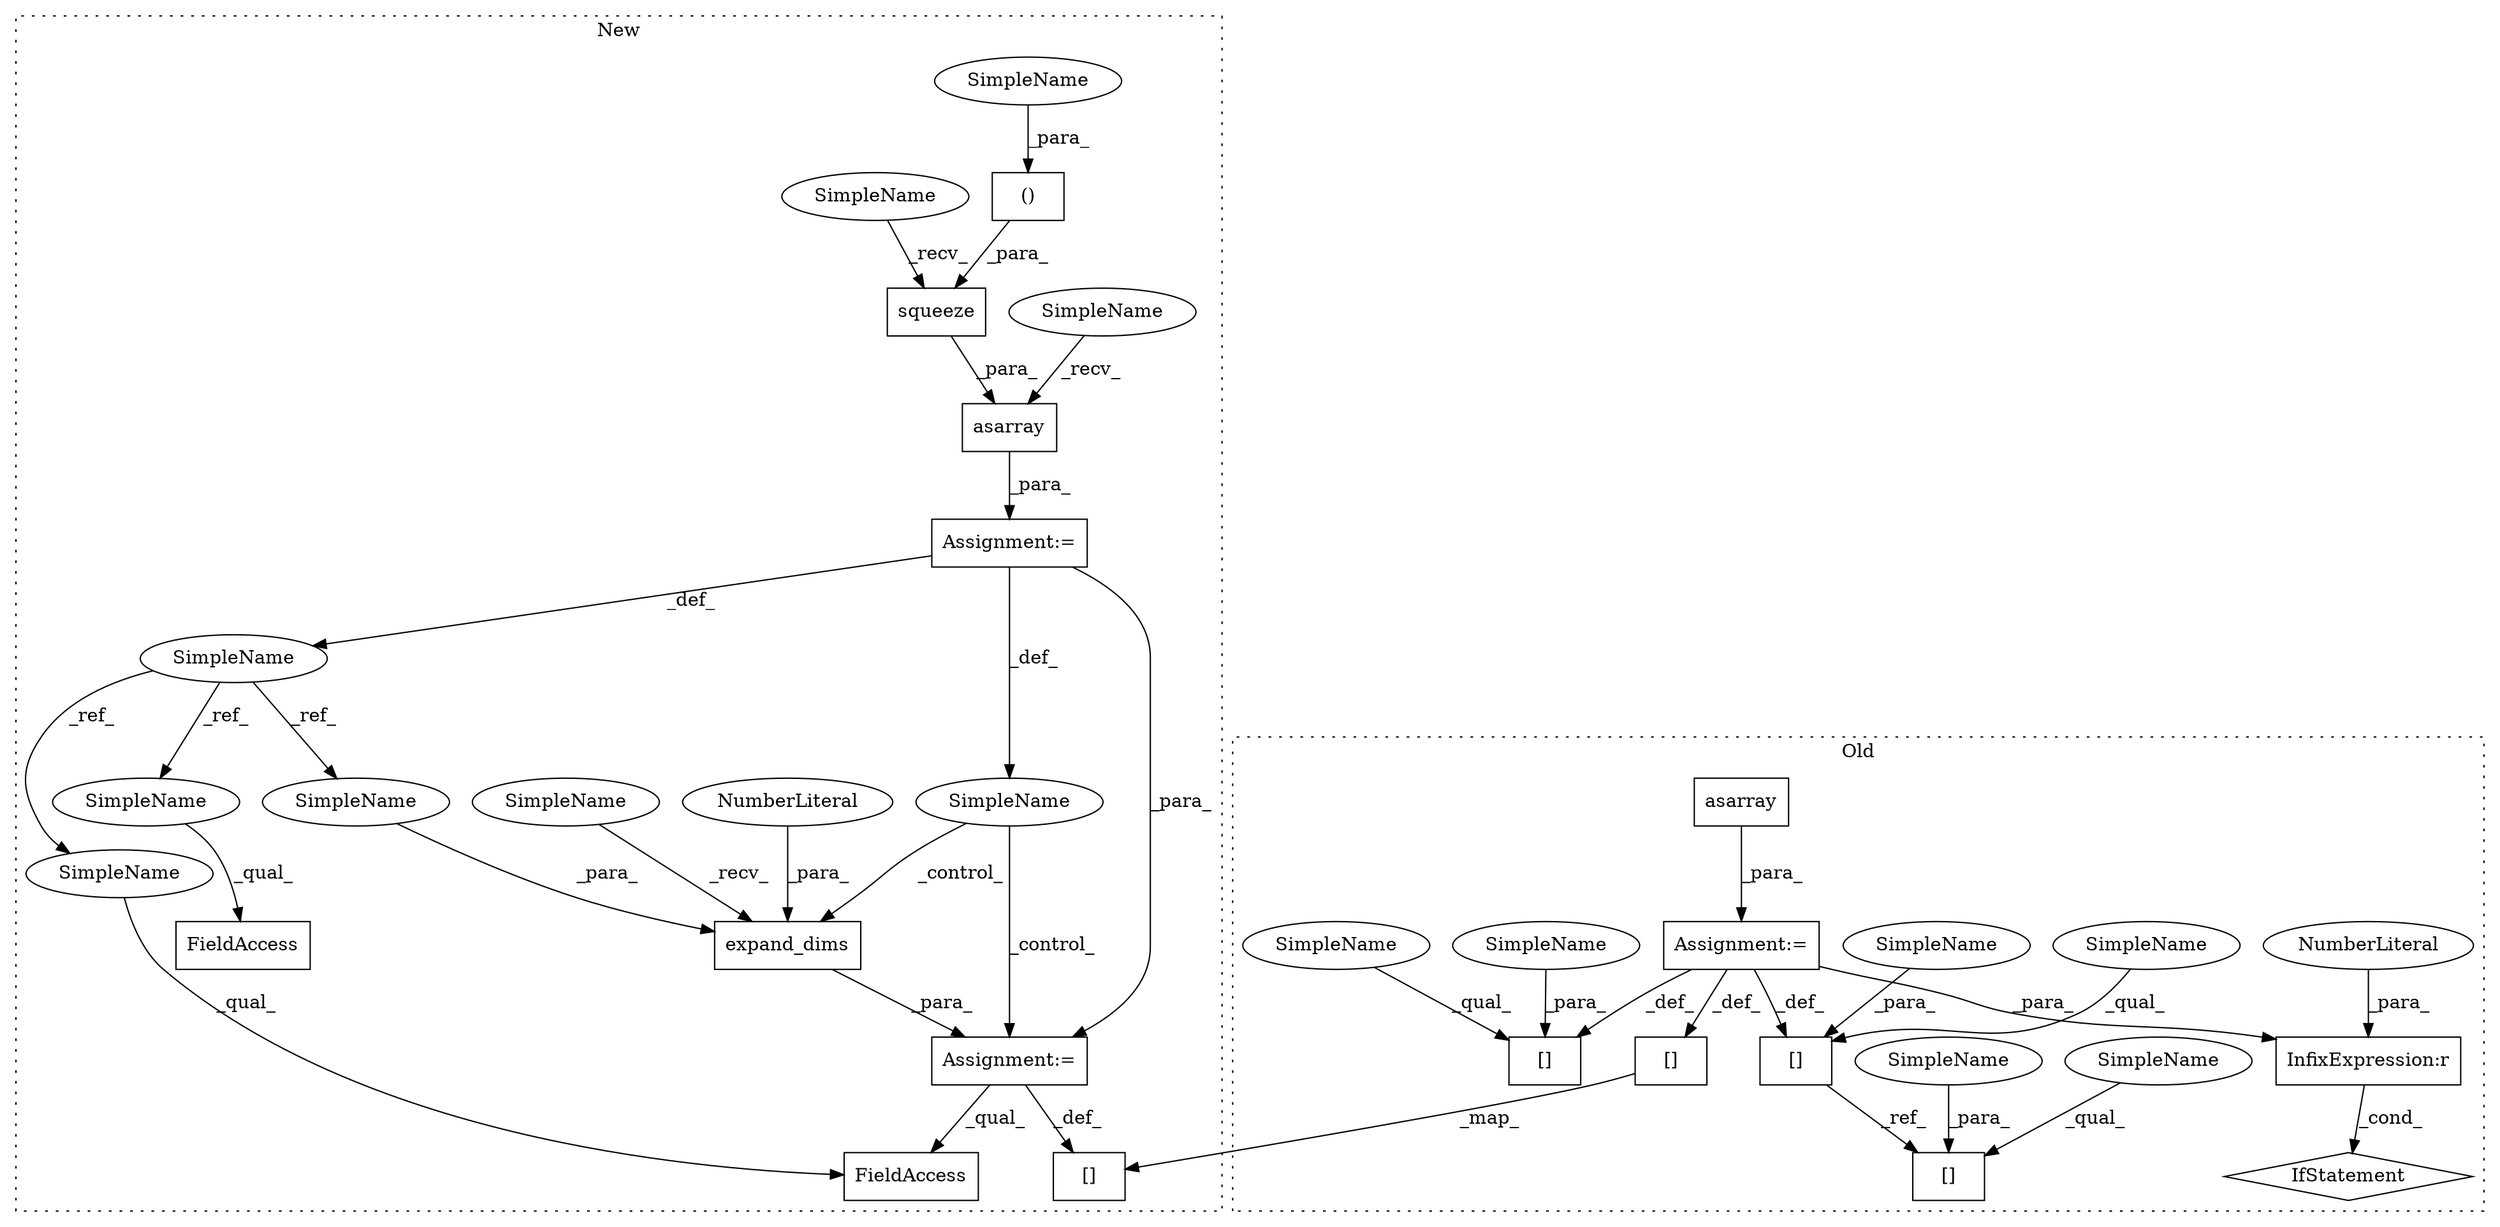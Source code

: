 digraph G {
subgraph cluster0 {
1 [label="IfStatement" a="25" s="4701,4723" l="4,2" shape="diamond"];
4 [label="Assignment:=" a="7" s="4288" l="1" shape="box"];
5 [label="asarray" a="32" s="4295,4312" l="8,1" shape="box"];
6 [label="InfixExpression:r" a="27" s="4719" l="3" shape="box"];
7 [label="[]" a="2" s="5242,5256" l="13,1" shape="box"];
11 [label="NumberLiteral" a="34" s="4722" l="1" shape="ellipse"];
12 [label="[]" a="2" s="4809,4817" l="7,1" shape="box"];
13 [label="[]" a="2" s="4741,4749" l="7,1" shape="box"];
14 [label="[]" a="2" s="4833,4841" l="7,1" shape="box"];
23 [label="SimpleName" a="42" s="4748" l="1" shape="ellipse"];
24 [label="SimpleName" a="42" s="4816" l="1" shape="ellipse"];
25 [label="SimpleName" a="42" s="4840" l="1" shape="ellipse"];
32 [label="SimpleName" a="42" s="4809" l="6" shape="ellipse"];
33 [label="SimpleName" a="42" s="4741" l="6" shape="ellipse"];
34 [label="SimpleName" a="42" s="4833" l="6" shape="ellipse"];
label = "Old";
style="dotted";
}
subgraph cluster1 {
2 [label="asarray" a="32" s="3147,3226" l="8,1" shape="box"];
3 [label="Assignment:=" a="7" s="3140" l="1" shape="box"];
8 [label="[]" a="2" s="5476,5490" l="13,1" shape="box"];
9 [label="()" a="106" s="3192" l="31" shape="box"];
10 [label="squeeze" a="32" s="3161,3225" l="8,1" shape="box"];
15 [label="expand_dims" a="32" s="3677,3702" l="12,1" shape="box"];
16 [label="NumberLiteral" a="34" s="3701" l="1" shape="ellipse"];
17 [label="SimpleName" a="42" s="3129" l="11" shape="ellipse"];
18 [label="FieldAccess" a="22" s="3621" l="16" shape="box"];
19 [label="FieldAccess" a="22" s="3775" l="17" shape="box"];
20 [label="SimpleName" a="42" s="" l="" shape="ellipse"];
21 [label="Assignment:=" a="7" s="3670" l="1" shape="box"];
22 [label="SimpleName" a="42" s="3192" l="8" shape="ellipse"];
26 [label="SimpleName" a="42" s="3141" l="5" shape="ellipse"];
27 [label="SimpleName" a="42" s="3671" l="5" shape="ellipse"];
28 [label="SimpleName" a="42" s="3155" l="5" shape="ellipse"];
29 [label="SimpleName" a="42" s="3621" l="11" shape="ellipse"];
30 [label="SimpleName" a="42" s="3689" l="11" shape="ellipse"];
31 [label="SimpleName" a="42" s="3775" l="11" shape="ellipse"];
label = "New";
style="dotted";
}
2 -> 3 [label="_para_"];
3 -> 20 [label="_def_"];
3 -> 21 [label="_para_"];
3 -> 17 [label="_def_"];
4 -> 12 [label="_def_"];
4 -> 13 [label="_def_"];
4 -> 7 [label="_def_"];
4 -> 6 [label="_para_"];
5 -> 4 [label="_para_"];
6 -> 1 [label="_cond_"];
7 -> 8 [label="_map_"];
9 -> 10 [label="_para_"];
10 -> 2 [label="_para_"];
11 -> 6 [label="_para_"];
13 -> 14 [label="_ref_"];
15 -> 21 [label="_para_"];
16 -> 15 [label="_para_"];
17 -> 29 [label="_ref_"];
17 -> 31 [label="_ref_"];
17 -> 30 [label="_ref_"];
20 -> 15 [label="_control_"];
20 -> 21 [label="_control_"];
21 -> 8 [label="_def_"];
21 -> 19 [label="_qual_"];
22 -> 9 [label="_para_"];
23 -> 13 [label="_para_"];
24 -> 12 [label="_para_"];
25 -> 14 [label="_para_"];
26 -> 2 [label="_recv_"];
27 -> 15 [label="_recv_"];
28 -> 10 [label="_recv_"];
29 -> 18 [label="_qual_"];
30 -> 15 [label="_para_"];
31 -> 19 [label="_qual_"];
32 -> 12 [label="_qual_"];
33 -> 13 [label="_qual_"];
34 -> 14 [label="_qual_"];
}